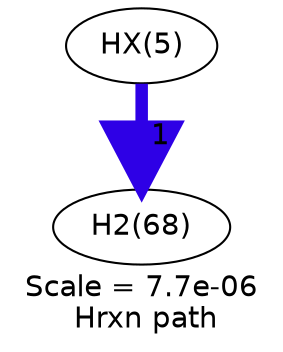 digraph reaction_paths {
center=1;
s41 -> s10[fontname="Helvetica", style="setlinewidth(6)", arrowsize=3, color="0.7, 1.5, 0.9"
, label=" 1"];
s10 [ fontname="Helvetica", label="H2(68)"];
s41 [ fontname="Helvetica", label="HX(5)"];
 label = "Scale = 7.7e-06\l Hrxn path";
 fontname = "Helvetica";
}
